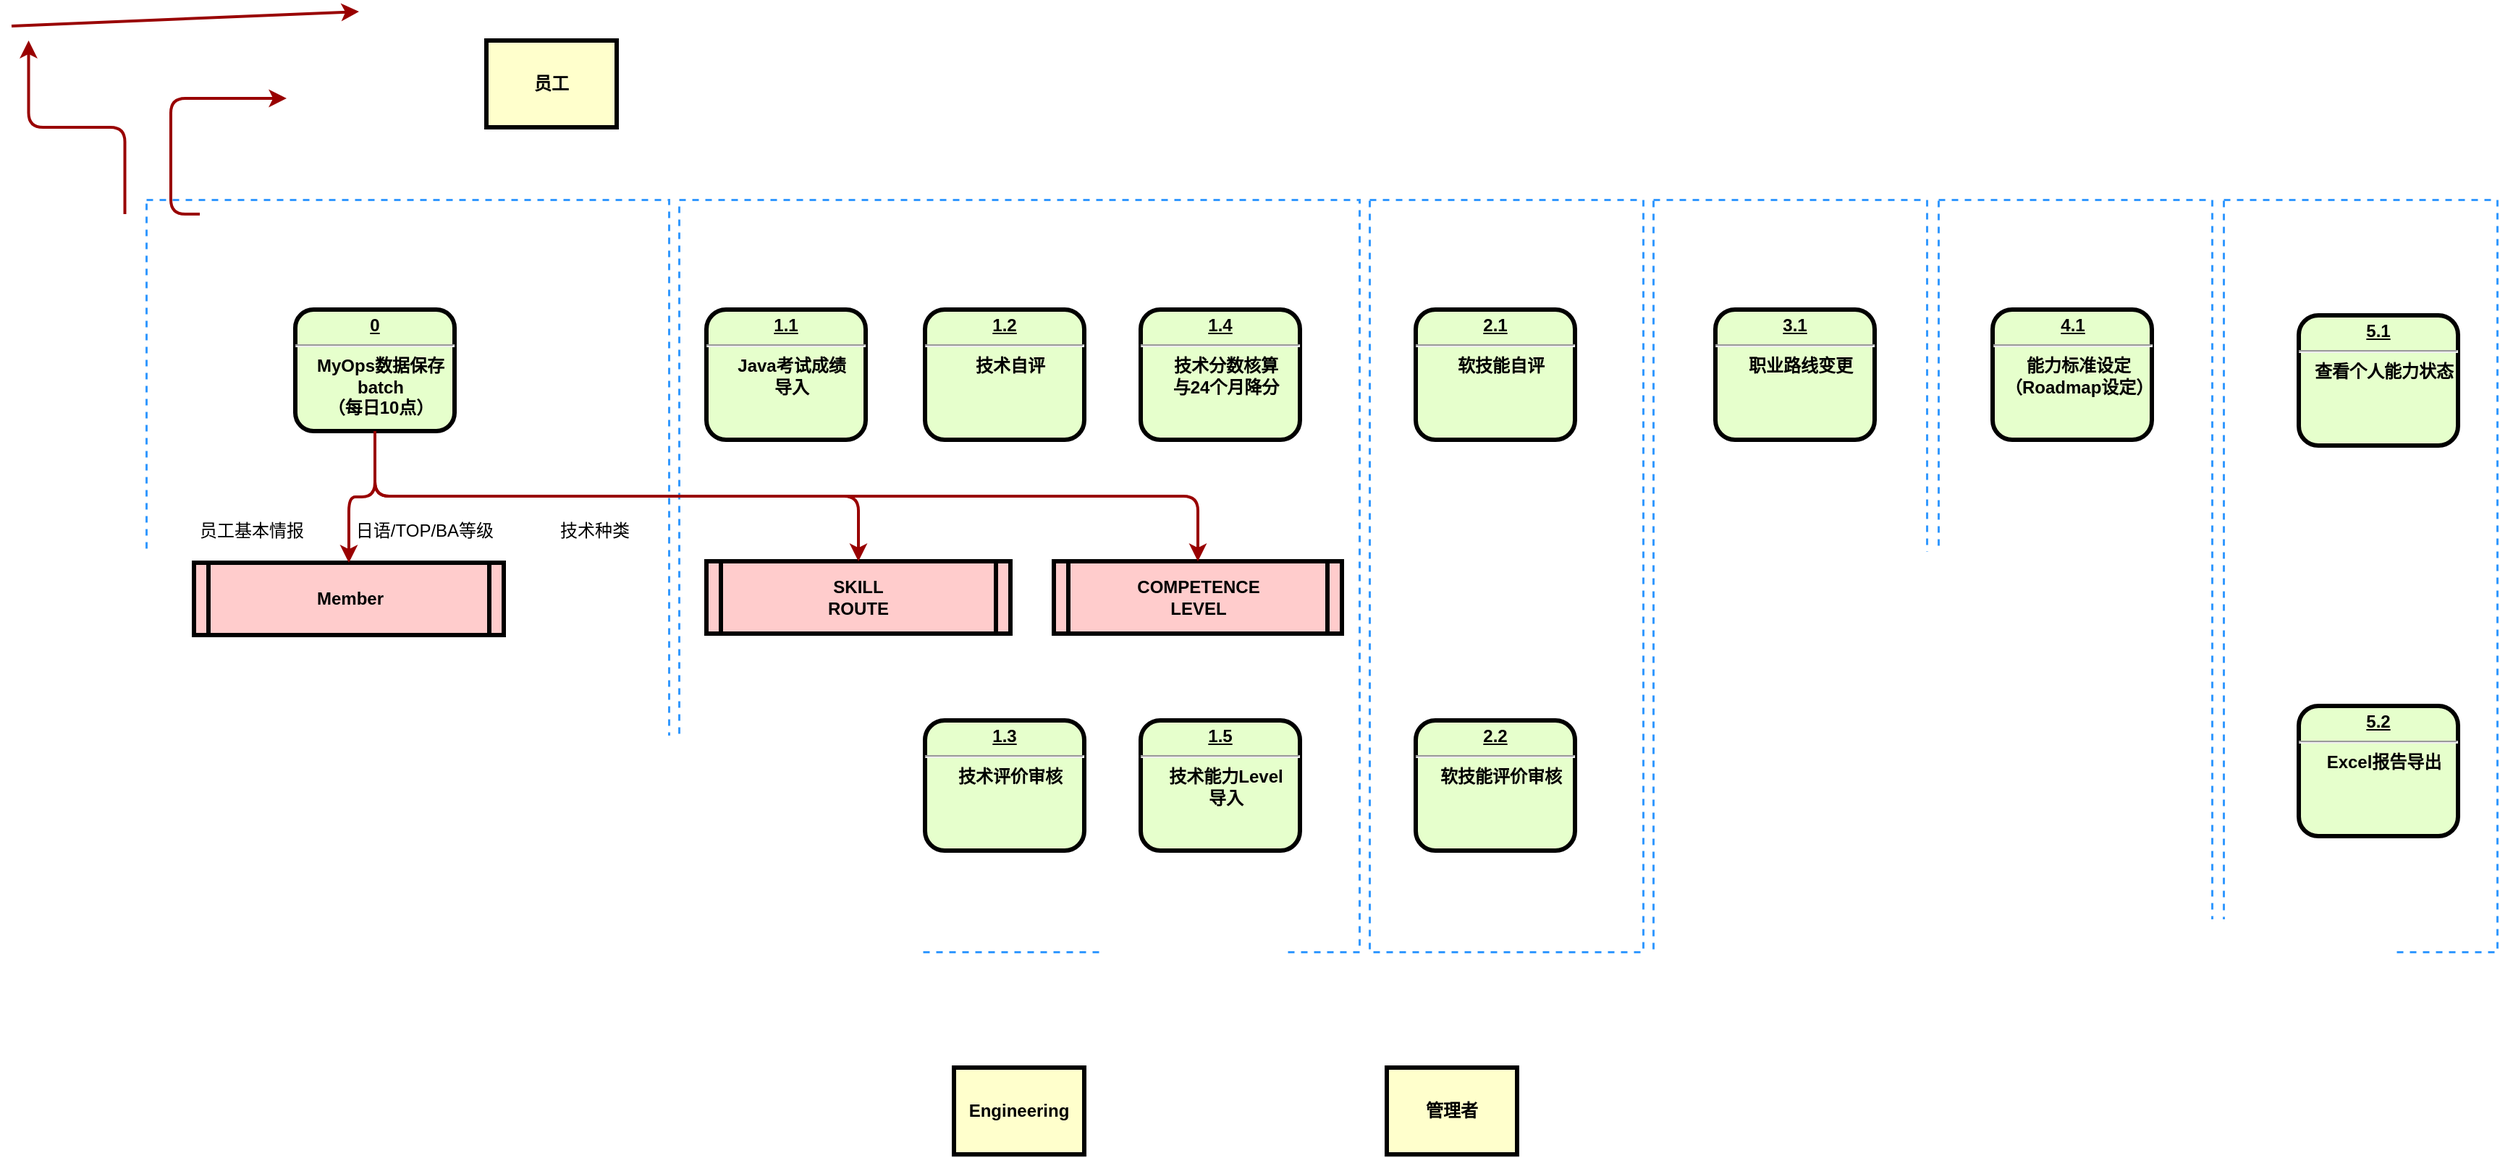 <mxfile version="22.1.0" type="github">
  <diagram name="Page-1" id="c7558073-3199-34d8-9f00-42111426c3f3">
    <mxGraphModel dx="1379" dy="788" grid="1" gridSize="10" guides="1" tooltips="1" connect="1" arrows="1" fold="1" page="1" pageScale="1" pageWidth="826" pageHeight="1169" background="none" math="0" shadow="0">
      <root>
        <mxCell id="0" />
        <mxCell id="1" parent="0" />
        <mxCell id="YHrZRuPrI8IDq1-8M-Wd-82" value="" style="rounded=0;whiteSpace=wrap;html=1;fillColor=none;dashed=1;strokeColor=#3399FF;strokeWidth=1.5;align=left;" vertex="1" parent="1">
          <mxGeometry x="1568" y="160" width="189" height="520" as="geometry" />
        </mxCell>
        <mxCell id="YHrZRuPrI8IDq1-8M-Wd-80" value="" style="rounded=0;whiteSpace=wrap;html=1;fillColor=none;dashed=1;strokeColor=#3399FF;strokeWidth=1.5;align=left;" vertex="1" parent="1">
          <mxGeometry x="1371" y="160" width="189" height="520" as="geometry" />
        </mxCell>
        <mxCell id="YHrZRuPrI8IDq1-8M-Wd-78" value="" style="rounded=0;whiteSpace=wrap;html=1;fillColor=none;dashed=1;strokeColor=#3399FF;strokeWidth=1.5;align=left;" vertex="1" parent="1">
          <mxGeometry x="1174" y="160" width="189" height="520" as="geometry" />
        </mxCell>
        <mxCell id="YHrZRuPrI8IDq1-8M-Wd-73" value="" style="rounded=0;whiteSpace=wrap;html=1;fillColor=none;dashed=1;strokeColor=#3399FF;strokeWidth=1.5;align=left;" vertex="1" parent="1">
          <mxGeometry x="978" y="160" width="189" height="520" as="geometry" />
        </mxCell>
        <mxCell id="YHrZRuPrI8IDq1-8M-Wd-74" value="" style="rounded=0;whiteSpace=wrap;html=1;fillColor=none;dashed=1;strokeColor=#3399FF;strokeWidth=1.5;align=left;" vertex="1" parent="1">
          <mxGeometry x="133" y="160" width="361" height="520" as="geometry" />
        </mxCell>
        <mxCell id="YHrZRuPrI8IDq1-8M-Wd-71" value="" style="rounded=0;whiteSpace=wrap;html=1;fillColor=none;dashed=1;strokeColor=#3399FF;strokeWidth=1.5;align=left;" vertex="1" parent="1">
          <mxGeometry x="501" y="160" width="470" height="520" as="geometry" />
        </mxCell>
        <mxCell id="2" value="&lt;p style=&quot;margin: 0px; margin-top: 4px; text-align: center; text-decoration: underline;&quot;&gt;&lt;strong&gt;0&lt;/strong&gt;&lt;/p&gt;&lt;hr&gt;&lt;p style=&quot;margin: 0px; margin-left: 8px;&quot;&gt;MyOps&lt;span style=&quot;background-color: initial;&quot;&gt;数据保存&lt;/span&gt;&lt;/p&gt;&lt;p style=&quot;margin: 0px; margin-left: 8px;&quot;&gt;batch&lt;br style=&quot;border-color: var(--border-color); padding: 0px; margin: 0px;&quot;&gt;&lt;span style=&quot;&quot;&gt;（每日10点）&lt;/span&gt;&lt;br&gt;&lt;/p&gt;" style="verticalAlign=middle;align=center;overflow=fill;fontSize=12;fontFamily=Helvetica;html=1;rounded=1;fontStyle=1;strokeWidth=3;fillColor=#E6FFCC" parent="1" vertex="1">
          <mxGeometry x="236" y="236" width="110" height="84" as="geometry" />
        </mxCell>
        <mxCell id="3" value="员工" style="whiteSpace=wrap;align=center;verticalAlign=middle;fontStyle=1;strokeWidth=3;fillColor=#FFFFCC" parent="1" vertex="1">
          <mxGeometry x="368" y="50" width="90" height="60" as="geometry" />
        </mxCell>
        <mxCell id="5" value="Member" style="shape=process;whiteSpace=wrap;align=center;verticalAlign=middle;size=0.048;fontStyle=1;strokeWidth=3;fillColor=#FFCCCC" parent="1" vertex="1">
          <mxGeometry x="166" y="411" width="214" height="50" as="geometry" />
        </mxCell>
        <mxCell id="6" value="&lt;p style=&quot;margin: 0px; margin-top: 4px; text-align: center; text-decoration: underline;&quot;&gt;1.1&lt;/p&gt;&lt;hr&gt;&lt;p style=&quot;margin: 0px; margin-left: 8px;&quot;&gt;Java考试成绩&lt;/p&gt;&lt;p style=&quot;margin: 0px; margin-left: 8px;&quot;&gt;导入&lt;/p&gt;" style="verticalAlign=middle;align=center;overflow=fill;fontSize=12;fontFamily=Helvetica;html=1;rounded=1;fontStyle=1;strokeWidth=3;fillColor=#E6FFCC" parent="1" vertex="1">
          <mxGeometry x="520" y="236" width="110" height="90" as="geometry" />
        </mxCell>
        <mxCell id="7" value="&lt;p style=&quot;margin: 0px; margin-top: 4px; text-align: center; text-decoration: underline;&quot;&gt;1.4&lt;/p&gt;&lt;hr&gt;&lt;p style=&quot;margin: 0px; margin-left: 8px;&quot;&gt;技术分数核算&lt;/p&gt;&lt;p style=&quot;margin: 0px; margin-left: 8px;&quot;&gt;与24个月降分&lt;/p&gt;" style="verticalAlign=middle;align=center;overflow=fill;fontSize=12;fontFamily=Helvetica;html=1;rounded=1;fontStyle=1;strokeWidth=3;fillColor=#E6FFCC" parent="1" vertex="1">
          <mxGeometry x="820" y="236" width="110" height="90" as="geometry" />
        </mxCell>
        <mxCell id="8" value="&lt;p style=&quot;margin: 0px; margin-top: 4px; text-align: center; text-decoration: underline;&quot;&gt;1.2&lt;/p&gt;&lt;hr&gt;&lt;p style=&quot;margin: 0px; margin-left: 8px;&quot;&gt;技术自评&lt;/p&gt;" style="verticalAlign=middle;align=center;overflow=fill;fontSize=12;fontFamily=Helvetica;html=1;rounded=1;fontStyle=1;strokeWidth=3;fillColor=#E6FFCC" parent="1" vertex="1">
          <mxGeometry x="671" y="236" width="110" height="90" as="geometry" />
        </mxCell>
        <mxCell id="12" value="管理者" style="whiteSpace=wrap;align=center;verticalAlign=middle;fontStyle=1;strokeWidth=3;fillColor=#FFFFCC" parent="1" vertex="1">
          <mxGeometry x="990" y="760" width="90" height="60" as="geometry" />
        </mxCell>
        <mxCell id="14" value="Engineering" style="whiteSpace=wrap;align=center;verticalAlign=middle;fontStyle=1;strokeWidth=3;fillColor=#FFFFCC" parent="1" vertex="1">
          <mxGeometry x="691" y="760.0" width="90" height="60" as="geometry" />
        </mxCell>
        <mxCell id="36" value="" style="edgeStyle=none;noEdgeStyle=1;strokeColor=#990000;strokeWidth=2" parent="1" edge="1">
          <mxGeometry width="100" height="100" relative="1" as="geometry">
            <mxPoint x="40" y="39.996" as="sourcePoint" />
            <mxPoint x="280" y="30" as="targetPoint" />
          </mxGeometry>
        </mxCell>
        <mxCell id="60" value="日语/TOP/BA等级" style="text;spacingTop=-5;align=center" parent="1" vertex="1">
          <mxGeometry x="310.5" y="380.0" width="30" height="20" as="geometry" />
        </mxCell>
        <mxCell id="65" value="" style="edgeStyle=elbowEdgeStyle;elbow=horizontal;strokeColor=#990000;strokeWidth=2" parent="1" edge="1">
          <mxGeometry width="100" height="100" relative="1" as="geometry">
            <mxPoint x="170" y="170" as="sourcePoint" />
            <mxPoint x="230" y="90" as="targetPoint" />
            <Array as="points">
              <mxPoint x="150" y="90" />
            </Array>
          </mxGeometry>
        </mxCell>
        <mxCell id="66" value="" style="edgeStyle=elbowEdgeStyle;elbow=vertical;strokeColor=#990000;strokeWidth=2" parent="1" edge="1">
          <mxGeometry width="100" height="100" relative="1" as="geometry">
            <mxPoint x="118.25" y="170" as="sourcePoint" />
            <mxPoint x="51.75" y="50" as="targetPoint" />
            <Array as="points">
              <mxPoint x="208.25" y="110" />
            </Array>
          </mxGeometry>
        </mxCell>
        <mxCell id="t2B5cQSSnt68LuHzUedQ-99" value="COMPETENCE&#xa;LEVEL" style="shape=process;whiteSpace=wrap;align=center;verticalAlign=middle;size=0.048;fontStyle=1;strokeWidth=3;fillColor=#FFCCCC" parent="1" vertex="1">
          <mxGeometry x="760" y="410" width="199" height="50" as="geometry" />
        </mxCell>
        <mxCell id="t2B5cQSSnt68LuHzUedQ-104" value="" style="edgeStyle=elbowEdgeStyle;elbow=vertical;entryX=0.5;entryY=0;strokeColor=#990000;strokeWidth=2;exitX=0.5;exitY=1;exitDx=0;exitDy=0;entryDx=0;entryDy=0;" parent="1" source="2" target="5" edge="1">
          <mxGeometry width="100" height="100" relative="1" as="geometry">
            <mxPoint x="147" y="572" as="sourcePoint" />
            <mxPoint x="246" y="451" as="targetPoint" />
          </mxGeometry>
        </mxCell>
        <mxCell id="t2B5cQSSnt68LuHzUedQ-105" value="" style="edgeStyle=elbowEdgeStyle;elbow=vertical;entryX=0.5;entryY=0;strokeColor=#990000;strokeWidth=2;exitX=0.5;exitY=1;exitDx=0;exitDy=0;entryDx=0;entryDy=0;" parent="1" source="2" target="t2B5cQSSnt68LuHzUedQ-99" edge="1">
          <mxGeometry width="100" height="100" relative="1" as="geometry">
            <mxPoint x="406" y="311" as="sourcePoint" />
            <mxPoint x="321" y="402" as="targetPoint" />
          </mxGeometry>
        </mxCell>
        <mxCell id="t2B5cQSSnt68LuHzUedQ-107" value="员工基本情报" style="text;spacingTop=-5;align=center" parent="1" vertex="1">
          <mxGeometry x="193.5" y="380" width="25" height="20" as="geometry" />
        </mxCell>
        <mxCell id="t2B5cQSSnt68LuHzUedQ-108" value="SKILL&#xa;ROUTE" style="shape=process;whiteSpace=wrap;align=center;verticalAlign=middle;size=0.048;fontStyle=1;strokeWidth=3;fillColor=#FFCCCC" parent="1" vertex="1">
          <mxGeometry x="520" y="410" width="210" height="50" as="geometry" />
        </mxCell>
        <mxCell id="t2B5cQSSnt68LuHzUedQ-111" value="" style="edgeStyle=elbowEdgeStyle;elbow=vertical;entryX=0.5;entryY=0;strokeColor=#990000;strokeWidth=2;entryDx=0;entryDy=0;exitX=0.5;exitY=1;exitDx=0;exitDy=0;" parent="1" source="2" target="t2B5cQSSnt68LuHzUedQ-108" edge="1">
          <mxGeometry width="100" height="100" relative="1" as="geometry">
            <mxPoint x="306" y="301" as="sourcePoint" />
            <mxPoint x="458" y="361.0" as="targetPoint" />
          </mxGeometry>
        </mxCell>
        <mxCell id="t2B5cQSSnt68LuHzUedQ-110" value="技术种类" style="text;spacingTop=-5;align=center" parent="1" vertex="1">
          <mxGeometry x="428.0" y="380.0" width="30" height="20" as="geometry" />
        </mxCell>
        <mxCell id="t2B5cQSSnt68LuHzUedQ-113" style="edgeStyle=orthogonalEdgeStyle;rounded=0;orthogonalLoop=1;jettySize=auto;html=1;exitX=0.5;exitY=1;exitDx=0;exitDy=0;" parent="1" source="6" target="6" edge="1">
          <mxGeometry relative="1" as="geometry" />
        </mxCell>
        <mxCell id="t2B5cQSSnt68LuHzUedQ-116" value="&lt;p style=&quot;margin: 0px; margin-top: 4px; text-align: center; text-decoration: underline;&quot;&gt;1.3&lt;/p&gt;&lt;hr&gt;&lt;p style=&quot;margin: 0px; margin-left: 8px;&quot;&gt;技术评价审核&lt;/p&gt;" style="verticalAlign=middle;align=center;overflow=fill;fontSize=12;fontFamily=Helvetica;html=1;rounded=1;fontStyle=1;strokeWidth=3;fillColor=#E6FFCC" parent="1" vertex="1">
          <mxGeometry x="671" y="520" width="110" height="90" as="geometry" />
        </mxCell>
        <mxCell id="t2B5cQSSnt68LuHzUedQ-120" value="&lt;p style=&quot;margin: 0px; margin-top: 4px; text-align: center; text-decoration: underline;&quot;&gt;&lt;strong&gt;5.2&lt;/strong&gt;&lt;/p&gt;&lt;hr&gt;&lt;p style=&quot;margin: 0px; margin-left: 8px;&quot;&gt;Excel报告导出&lt;/p&gt;" style="verticalAlign=middle;align=center;overflow=fill;fontSize=12;fontFamily=Helvetica;html=1;rounded=1;fontStyle=1;strokeWidth=3;fillColor=#E6FFCC" parent="1" vertex="1">
          <mxGeometry x="1620" y="510" width="110" height="90" as="geometry" />
        </mxCell>
        <mxCell id="YHrZRuPrI8IDq1-8M-Wd-66" value="&lt;p style=&quot;margin: 0px; margin-top: 4px; text-align: center; text-decoration: underline;&quot;&gt;&lt;strong&gt;2.2&lt;/strong&gt;&lt;/p&gt;&lt;hr&gt;&lt;p style=&quot;margin: 0px; margin-left: 8px;&quot;&gt;软技能评价审核&lt;/p&gt;" style="verticalAlign=middle;align=center;overflow=fill;fontSize=12;fontFamily=Helvetica;html=1;rounded=1;fontStyle=1;strokeWidth=3;fillColor=#E6FFCC" vertex="1" parent="1">
          <mxGeometry x="1010" y="520" width="110" height="90" as="geometry" />
        </mxCell>
        <mxCell id="YHrZRuPrI8IDq1-8M-Wd-69" value="&lt;p style=&quot;margin: 0px; margin-top: 4px; text-align: center; text-decoration: underline;&quot;&gt;&lt;strong&gt;2.1&lt;/strong&gt;&lt;/p&gt;&lt;hr&gt;&lt;p style=&quot;margin: 0px; margin-left: 8px;&quot;&gt;软技能自评&lt;/p&gt;" style="verticalAlign=middle;align=center;overflow=fill;fontSize=12;fontFamily=Helvetica;html=1;rounded=1;fontStyle=1;strokeWidth=3;fillColor=#E6FFCC" vertex="1" parent="1">
          <mxGeometry x="1010" y="236" width="110" height="90" as="geometry" />
        </mxCell>
        <mxCell id="YHrZRuPrI8IDq1-8M-Wd-70" value="&lt;p style=&quot;margin: 0px; margin-top: 4px; text-align: center; text-decoration: underline;&quot;&gt;1.5&lt;/p&gt;&lt;hr&gt;&lt;p style=&quot;margin: 0px; margin-left: 8px;&quot;&gt;技术能力Level&lt;/p&gt;&lt;p style=&quot;margin: 0px; margin-left: 8px;&quot;&gt;导入&lt;/p&gt;" style="verticalAlign=middle;align=center;overflow=fill;fontSize=12;fontFamily=Helvetica;html=1;rounded=1;fontStyle=1;strokeWidth=3;fillColor=#E6FFCC" vertex="1" parent="1">
          <mxGeometry x="820" y="520" width="110" height="90" as="geometry" />
        </mxCell>
        <mxCell id="YHrZRuPrI8IDq1-8M-Wd-77" value="&lt;p style=&quot;margin: 0px; margin-top: 4px; text-align: center; text-decoration: underline;&quot;&gt;&lt;strong&gt;3.1&lt;/strong&gt;&lt;/p&gt;&lt;hr&gt;&lt;p style=&quot;margin: 0px; margin-left: 8px;&quot;&gt;职业路线变更&lt;/p&gt;" style="verticalAlign=middle;align=center;overflow=fill;fontSize=12;fontFamily=Helvetica;html=1;rounded=1;fontStyle=1;strokeWidth=3;fillColor=#E6FFCC" vertex="1" parent="1">
          <mxGeometry x="1217" y="236" width="110" height="90" as="geometry" />
        </mxCell>
        <mxCell id="YHrZRuPrI8IDq1-8M-Wd-79" value="&lt;p style=&quot;margin: 0px; margin-top: 4px; text-align: center; text-decoration: underline;&quot;&gt;&lt;strong&gt;4.1&lt;/strong&gt;&lt;/p&gt;&lt;hr&gt;&lt;p style=&quot;margin: 0px; margin-left: 8px;&quot;&gt;能力标准设定&lt;/p&gt;&lt;p style=&quot;margin: 0px; margin-left: 8px;&quot;&gt;（Roadmap设定）&lt;/p&gt;" style="verticalAlign=middle;align=center;overflow=fill;fontSize=12;fontFamily=Helvetica;html=1;rounded=1;fontStyle=1;strokeWidth=3;fillColor=#E6FFCC" vertex="1" parent="1">
          <mxGeometry x="1408.5" y="236" width="110" height="90" as="geometry" />
        </mxCell>
        <mxCell id="YHrZRuPrI8IDq1-8M-Wd-81" value="&lt;p style=&quot;margin: 0px; margin-top: 4px; text-align: center; text-decoration: underline;&quot;&gt;&lt;strong&gt;5.1&lt;/strong&gt;&lt;/p&gt;&lt;hr&gt;&lt;p style=&quot;margin: 0px; margin-left: 8px;&quot;&gt;查看个人能力状态&lt;/p&gt;" style="verticalAlign=middle;align=center;overflow=fill;fontSize=12;fontFamily=Helvetica;html=1;rounded=1;fontStyle=1;strokeWidth=3;fillColor=#E6FFCC" vertex="1" parent="1">
          <mxGeometry x="1620" y="240" width="110" height="90" as="geometry" />
        </mxCell>
      </root>
    </mxGraphModel>
  </diagram>
</mxfile>
